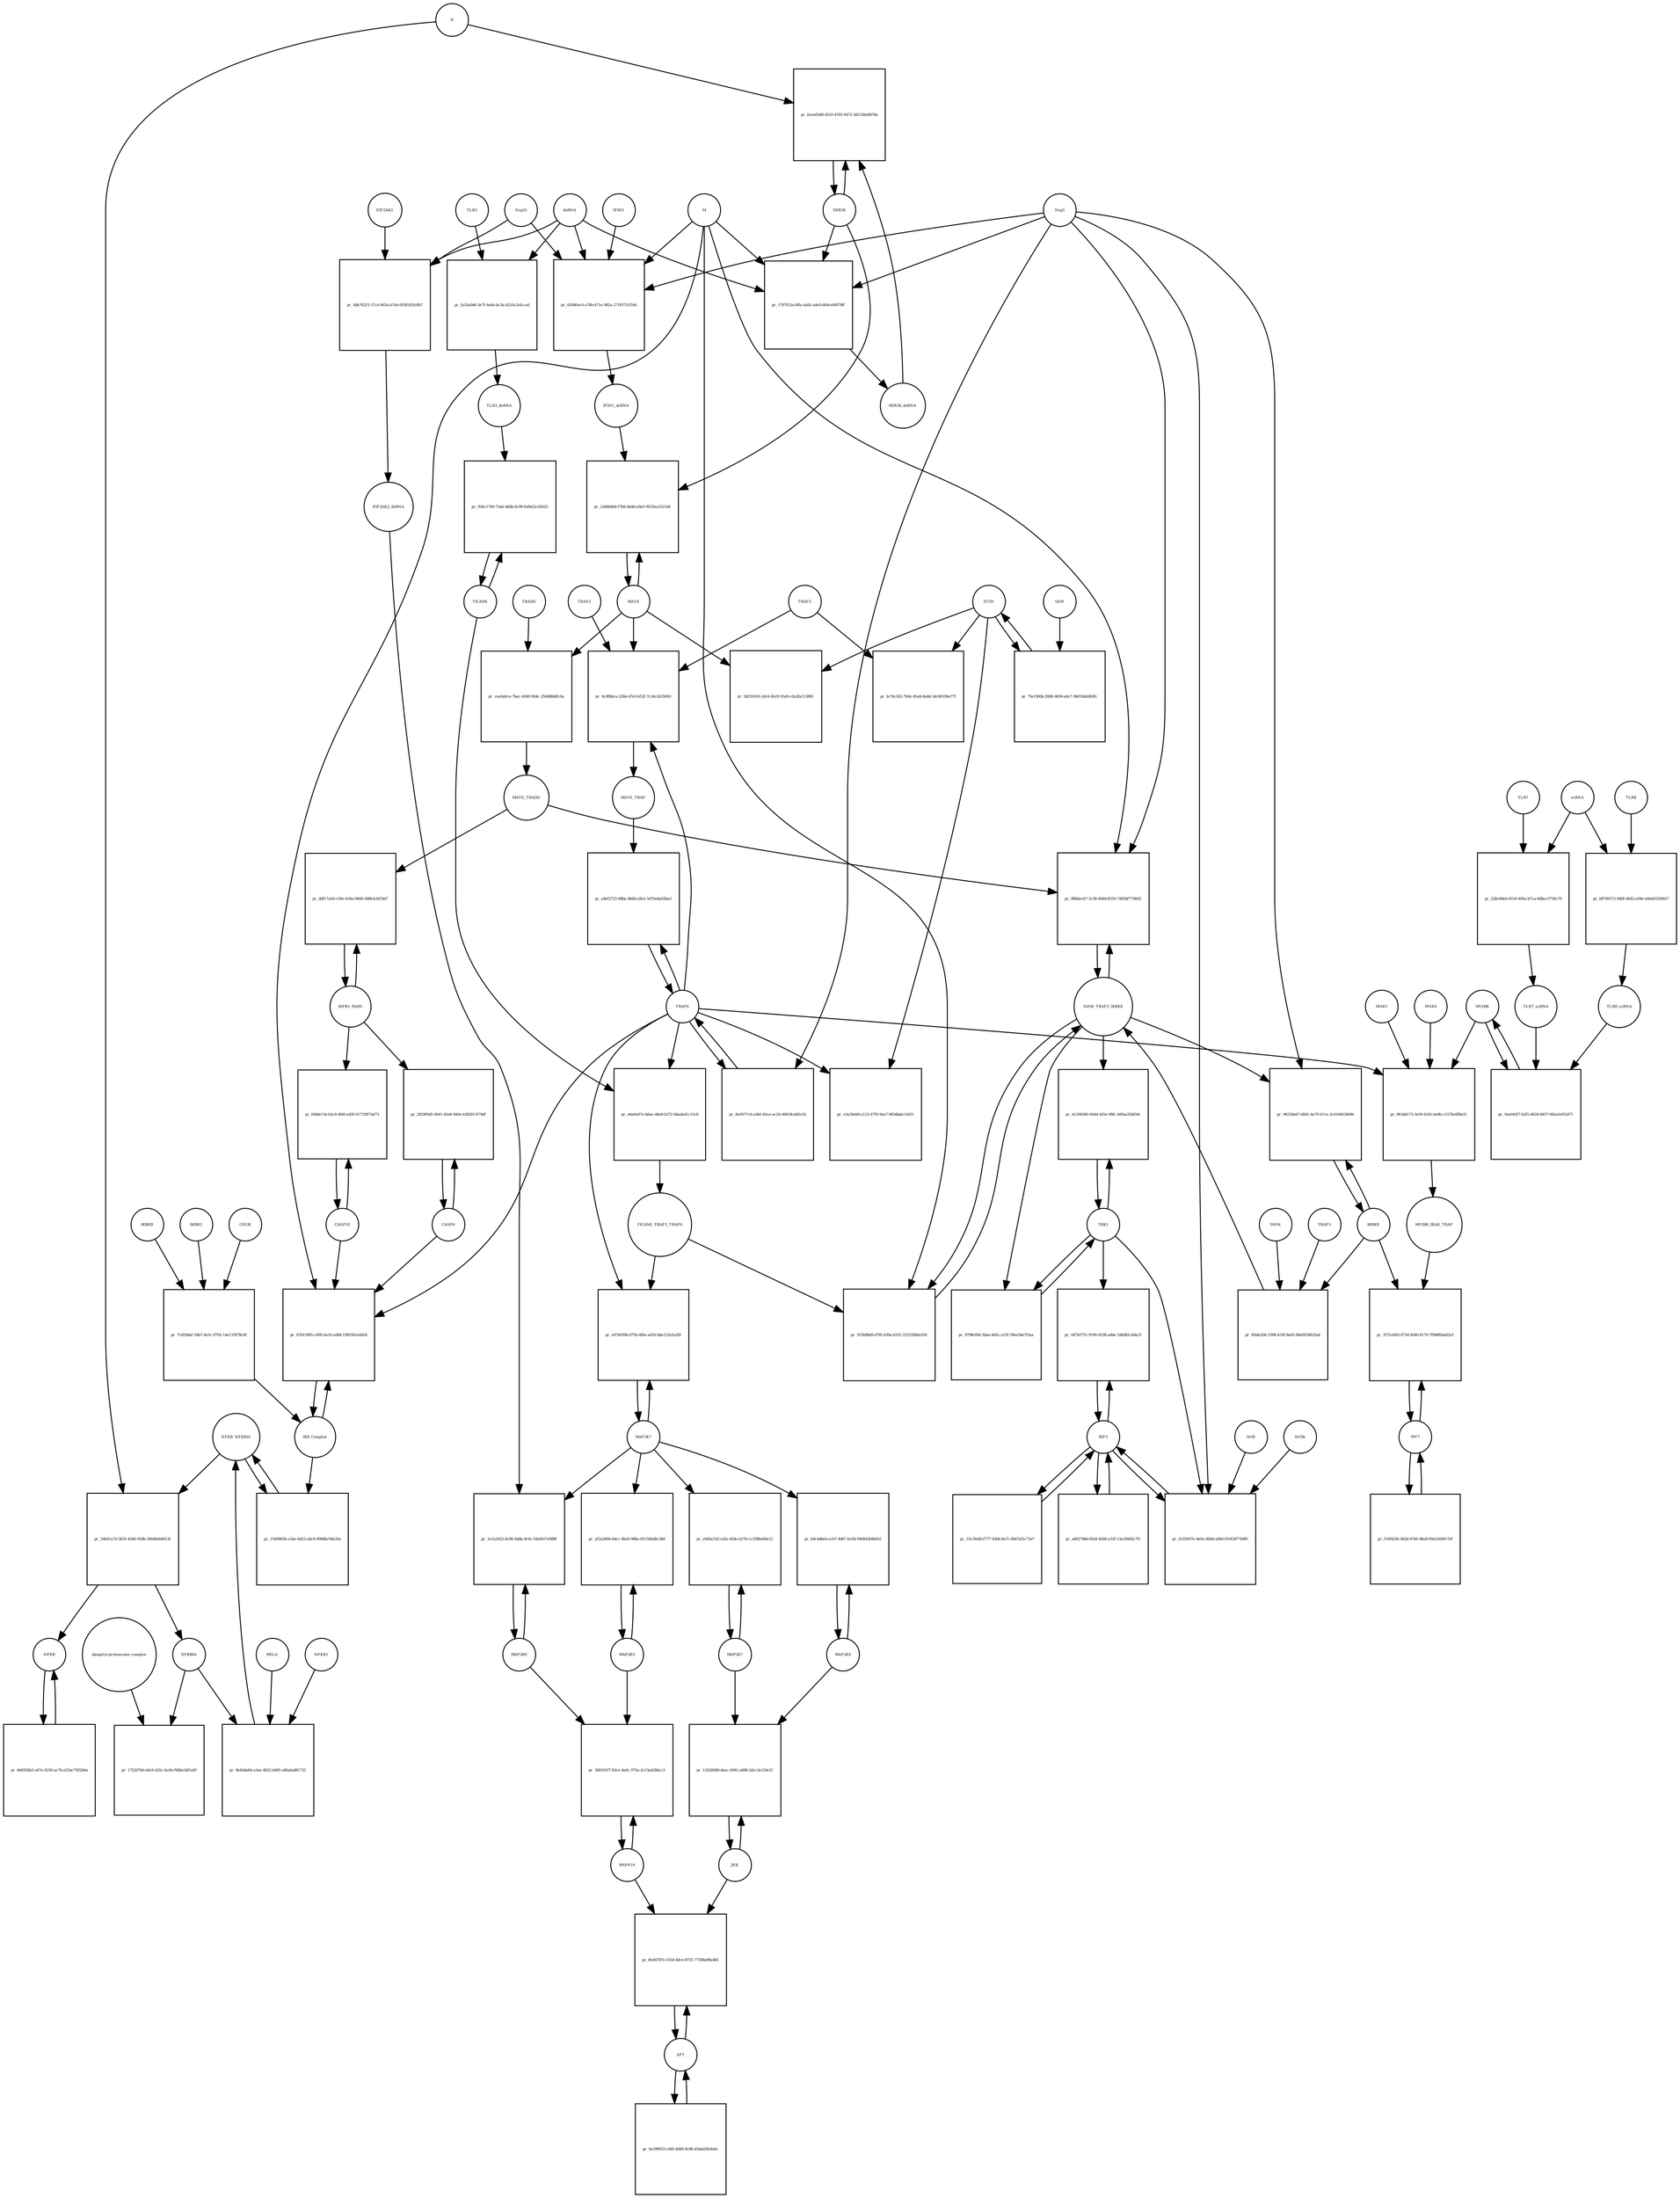 strict digraph  {
NFKB_NFKBIA [annotation="", bipartite=0, cls=complex, fontsize=4, label=NFKB_NFKBIA, shape=circle];
"pr_24b41a7d-3835-4246-958b-39048eb8613f" [annotation="", bipartite=1, cls=process, fontsize=4, label="pr_24b41a7d-3835-4246-958b-39048eb8613f", shape=square];
NFKB [annotation="", bipartite=0, cls=complex, fontsize=4, label=NFKB, shape=circle];
NFKBIA [annotation=urn_miriam_hgnc_7797, bipartite=0, cls=macromolecule, fontsize=4, label=NFKBIA, shape=circle];
N [annotation=urn_miriam_ncbiprotein_1798174255, bipartite=0, cls=macromolecule, fontsize=4, label=N, shape=circle];
TLR3 [annotation=urn_miriam_hgnc_11849, bipartite=0, cls="macromolecule multimer", fontsize=4, label=TLR3, shape=circle];
"pr_fa53a0d6-5e7f-4e8a-bc3a-b210c2efccad" [annotation="", bipartite=1, cls=process, fontsize=4, label="pr_fa53a0d6-5e7f-4e8a-bc3a-b210c2efccad", shape=square];
dsRNA [annotation="", bipartite=0, cls="nucleic acid feature", fontsize=4, label=dsRNA, shape=circle];
TLR3_dsRNA [annotation="", bipartite=0, cls=complex, fontsize=4, label=TLR3_dsRNA, shape=circle];
"pr_1707f53a-f6fa-4a81-ade0-669ce6f678ff" [annotation="", bipartite=1, cls=process, fontsize=4, label="pr_1707f53a-f6fa-4a81-ade0-669ce6f678ff", shape=square];
DDX58_dsRNA [annotation="", bipartite=0, cls=complex, fontsize=4, label=DDX58_dsRNA, shape=circle];
M [annotation=urn_miriam_ncbiprotein_1796318601, bipartite=0, cls=macromolecule, fontsize=4, label=M, shape=circle];
Nsp3 [annotation=urn_miriam_ncbiprotein_1802476807, bipartite=0, cls=macromolecule, fontsize=4, label=Nsp3, shape=circle];
DDX58 [annotation=urn_miriam_hgnc_19102, bipartite=0, cls=macromolecule, fontsize=4, label=DDX58, shape=circle];
"pr_830d0ec0-a76b-471e-982a-271f0751f166" [annotation="", bipartite=1, cls=process, fontsize=4, label="pr_830d0ec0-a76b-471e-982a-271f0751f166", shape=square];
IFIH1_dsRNA [annotation="", bipartite=0, cls=complex, fontsize=4, label=IFIH1_dsRNA, shape=circle];
Nsp15 [annotation=urn_miriam_ncbiprotein_1802476818, bipartite=0, cls=macromolecule, fontsize=4, label=Nsp15, shape=circle];
IFIH1 [annotation=urn_miriam_hgnc_18873, bipartite=0, cls=macromolecule, fontsize=4, label=IFIH1, shape=circle];
"pr_b1ee63d8-d510-4705-9472-5d1536e8078a" [annotation="", bipartite=1, cls=process, fontsize=4, label="pr_b1ee63d8-d510-4705-9472-5d1536e8078a", shape=square];
MAVS [annotation=urn_miriam_hgnc_29233, bipartite=0, cls="macromolecule multimer", fontsize=4, label=MAVS, shape=circle];
"pr_23d66d04-f78d-4bdd-a9a5-9033ea3121d4" [annotation="", bipartite=1, cls=process, fontsize=4, label="pr_23d66d04-f78d-4bdd-a9a5-9033ea3121d4", shape=square];
"pr_172207b6-e8c0-425c-bc6b-f9dbe3df1ef0" [annotation="", bipartite=1, cls=process, fontsize=4, label="pr_172207b6-e8c0-425c-bc6b-f9dbe3df1ef0", shape=square];
"ubiquitin-proteasome complex" [annotation="", bipartite=0, cls=complex, fontsize=4, label="ubiquitin-proteasome complex", shape=circle];
IRF3 [annotation=urn_miriam_hgnc_6118, bipartite=0, cls="macromolecule multimer", fontsize=4, label=IRF3, shape=circle];
"pr_047b5751-9190-4538-adbe-1d6d81c64a31" [annotation="", bipartite=1, cls=process, fontsize=4, label="pr_047b5751-9190-4538-adbe-1d6d81c64a31", shape=square];
TBK1 [annotation="", bipartite=0, cls=macromolecule, fontsize=4, label=TBK1, shape=circle];
"pr_4193097e-de0a-4b9d-a9b0-81f42877b9f0" [annotation="", bipartite=1, cls=process, fontsize=4, label="pr_4193097e-de0a-4b9d-a9b0-81f42877b9f0", shape=square];
Orf3b [annotation=urn_miriam_uniprot_P59633, bipartite=0, cls=macromolecule, fontsize=4, label=Orf3b, shape=circle];
Orf8 [annotation=urn_miriam_ncbiprotein_1796318604, bipartite=0, cls=macromolecule, fontsize=4, label=Orf8, shape=circle];
IRF7 [annotation=urn_miriam_hgnc_6122, bipartite=0, cls="macromolecule multimer", fontsize=4, label=IRF7, shape=circle];
"pr_357e2d93-673d-4040-8170-709d89a6d3a5" [annotation="", bipartite=1, cls=process, fontsize=4, label="pr_357e2d93-673d-4040-8170-709d89a6d3a5", shape=square];
IKBKE [annotation=urn_miriam_hgnc_14552, bipartite=0, cls=macromolecule, fontsize=4, label=IKBKE, shape=circle];
MYD88_IRAK_TRAF [annotation="", bipartite=0, cls=complex, fontsize=4, label=MYD88_IRAK_TRAF, shape=circle];
TRAF6 [annotation=urn_miriam_hgnc_12036, bipartite=0, cls=macromolecule, fontsize=4, label=TRAF6, shape=circle];
"pr_a4ef2725-98ba-4b6d-a9e2-5d76eda02ba3" [annotation="", bipartite=1, cls=process, fontsize=4, label="pr_a4ef2725-98ba-4b6d-a9e2-5d76eda02ba3", shape=square];
MAVS_TRAF [annotation="", bipartite=0, cls=complex, fontsize=4, label=MAVS_TRAF, shape=circle];
"pr_5d259103-24c6-4b29-95a9-c0a2fa113881" [annotation="", bipartite=1, cls=process, fontsize=4, label="pr_5d259103-24c6-4b29-95a9-c0a2fa113881", shape=square];
ITCH [annotation="", bipartite=0, cls=macromolecule, fontsize=4, label=ITCH, shape=circle];
TRAF5 [annotation=urn_miriam_hgnc_12035, bipartite=0, cls=macromolecule, fontsize=4, label=TRAF5, shape=circle];
"pr_fe7bc302-7b0e-45a8-8a4d-3dc86196e77f" [annotation="", bipartite=1, cls=process, fontsize=4, label="pr_fe7bc302-7b0e-45a8-8a4d-3dc86196e77f", shape=square];
"pr_e3a30eb9-a112-475f-9ae7-963dbda11b55" [annotation="", bipartite=1, cls=process, fontsize=4, label="pr_e3a30eb9-a112-475f-9ae7-963dbda11b55", shape=square];
TICAM1 [annotation=urn_miriam_hgnc_18348, bipartite=0, cls=macromolecule, fontsize=4, label=TICAM1, shape=circle];
"pr_926c1700-73ab-4ddb-8c99-fa0b22c02023" [annotation="", bipartite=1, cls=process, fontsize=4, label="pr_926c1700-73ab-4ddb-8c99-fa0b22c02023", shape=square];
"pr_e6a0a97e-b8ae-46e8-b372-b6aded1c13c8" [annotation="", bipartite=1, cls=process, fontsize=4, label="pr_e6a0a97e-b8ae-46e8-b372-b6aded1c13c8", shape=square];
TICAM1_TRAF3_TRAF6 [annotation="", bipartite=0, cls=complex, fontsize=4, label=TICAM1_TRAF3_TRAF6, shape=circle];
TANK_TRAF3_IKBKE [annotation="", bipartite=0, cls=complex, fontsize=4, label=TANK_TRAF3_IKBKE, shape=circle];
"pr_915b8b09-d7f6-439a-b331-215220b0a556" [annotation="", bipartite=1, cls=process, fontsize=4, label="pr_915b8b09-d7f6-439a-b331-215220b0a556", shape=square];
"pr_6c294580-494d-425e-98fc-b9faa35bf59c" [annotation="", bipartite=1, cls=process, fontsize=4, label="pr_6c294580-494d-425e-98fc-b9faa35bf59c", shape=square];
"pr_96258a67-6841-4a79-b7ca-3c4164634096" [annotation="", bipartite=1, cls=process, fontsize=4, label="pr_96258a67-6841-4a79-b7ca-3c4164634096", shape=square];
MYD88 [annotation="", bipartite=0, cls=macromolecule, fontsize=4, label=MYD88, shape=circle];
"pr_963dd173-3e59-4181-be9b-c157bc6fbb31" [annotation="", bipartite=1, cls=process, fontsize=4, label="pr_963dd173-3e59-4181-be9b-c157bc6fbb31", shape=square];
IRAK1 [annotation=urn_miriam_hgnc_6112, bipartite=0, cls=macromolecule, fontsize=4, label=IRAK1, shape=circle];
IRAK4 [annotation=urn_miriam_hgnc_17967, bipartite=0, cls=macromolecule, fontsize=4, label=IRAK4, shape=circle];
TLR7 [annotation=urn_miriam_hgnc_15631, bipartite=0, cls=macromolecule, fontsize=4, label=TLR7, shape=circle];
"pr_22bc66eb-4516-495a-b7ca-b0bec5758c70" [annotation="", bipartite=1, cls=process, fontsize=4, label="pr_22bc66eb-4516-495a-b7ca-b0bec5758c70", shape=square];
TLR7_ssRNA [annotation="", bipartite=0, cls=complex, fontsize=4, label=TLR7_ssRNA, shape=circle];
ssRNA [annotation="", bipartite=0, cls="nucleic acid feature", fontsize=4, label=ssRNA, shape=circle];
TLR8 [annotation=urn_miriam_hgnc_15632, bipartite=0, cls=macromolecule, fontsize=4, label=TLR8, shape=circle];
"pr_b8740172-9d0f-4642-a59e-ebfa63250b57" [annotation="", bipartite=1, cls=process, fontsize=4, label="pr_b8740172-9d0f-4642-a59e-ebfa63250b57", shape=square];
TLR8_ssRNA [annotation="", bipartite=0, cls=complex, fontsize=4, label=TLR8_ssRNA, shape=circle];
"pr_9ea945f7-b2f5-4624-b837-082a3ef52d71" [annotation="", bipartite=1, cls=process, fontsize=4, label="pr_9ea945f7-b2f5-4624-b837-082a3ef52d71", shape=square];
MAP3K7 [annotation="", bipartite=0, cls=macromolecule, fontsize=4, label=MAP3K7, shape=circle];
"pr_e074059b-475b-4f6e-ad16-bbe123a5cd3f" [annotation="", bipartite=1, cls=process, fontsize=4, label="pr_e074059b-475b-4f6e-ad16-bbe123a5cd3f", shape=square];
TRAF2 [annotation=urn_miriam_hgnc_12032, bipartite=0, cls=macromolecule, fontsize=4, label=TRAF2, shape=circle];
"pr_9c9fbbca-23bb-47e5-b52f-7c24c2635043" [annotation="", bipartite=1, cls=process, fontsize=4, label="pr_9c9fbbca-23bb-47e5-b52f-7c24c2635043", shape=square];
"pr_7bcf300b-2880-4694-a8c7-9b918ab9b3fc" [annotation="", bipartite=1, cls=process, fontsize=4, label="pr_7bcf300b-2880-4694-a8c7-9b918ab9b3fc", shape=square];
Orf9 [annotation=urn_miriam_uniprot_P59636, bipartite=0, cls=macromolecule, fontsize=4, label=Orf9, shape=circle];
"pr_cea0a0ce-7bac-4560-904c-254d6bbffc0a" [annotation="", bipartite=1, cls=process, fontsize=4, label="pr_cea0a0ce-7bac-4560-904c-254d6bbffc0a", shape=square];
MAVS_TRADD [annotation="", bipartite=0, cls=complex, fontsize=4, label=MAVS_TRADD, shape=circle];
TRADD [annotation=urn_miriam_hgnc_12030, bipartite=0, cls=macromolecule, fontsize=4, label=TRADD, shape=circle];
"pr_8a9577c6-a3b0-45ce-ac24-d9618cdd5c02" [annotation="", bipartite=1, cls=process, fontsize=4, label="pr_8a9577c6-a3b0-45ce-ac24-d9618cdd5c02", shape=square];
AP1 [annotation="", bipartite=0, cls=complex, fontsize=4, label=AP1, shape=circle];
"pr_8ed4787e-553d-4dce-8731-773f8a98a482" [annotation="", bipartite=1, cls=process, fontsize=4, label="pr_8ed4787e-553d-4dce-8731-773f8a98a482", shape=square];
MAPK14 [annotation="", bipartite=0, cls=macromolecule, fontsize=4, label=MAPK14, shape=circle];
JNK [annotation="", bipartite=0, cls=complex, fontsize=4, label=JNK, shape=circle];
"pr_12620088-deac-4981-a688-5dcc3e154cf2" [annotation="", bipartite=1, cls=process, fontsize=4, label="pr_12620088-deac-4981-a688-5dcc3e154cf2", shape=square];
MAP2K7 [annotation="", bipartite=0, cls=macromolecule, fontsize=4, label=MAP2K7, shape=circle];
MAP2K4 [annotation="", bipartite=0, cls=macromolecule, fontsize=4, label=MAP2K4, shape=circle];
"pr_b9c4dbeb-ecb7-4d67-bc0d-940843b9b052" [annotation="", bipartite=1, cls=process, fontsize=4, label="pr_b9c4dbeb-ecb7-4d67-bc0d-940843b9b052", shape=square];
"pr_e9d5a7d2-e2fa-45da-b27b-cc338be68e12" [annotation="", bipartite=1, cls=process, fontsize=4, label="pr_e9d5a7d2-e2fa-45da-b27b-cc338be68e12", shape=square];
MAP2K3 [annotation="", bipartite=0, cls=macromolecule, fontsize=4, label=MAP2K3, shape=circle];
"pr_af2a280b-6dcc-4ba0-98be-65150bdbc38d" [annotation="", bipartite=1, cls=process, fontsize=4, label="pr_af2a280b-6dcc-4ba0-98be-65150bdbc38d", shape=square];
MAP2K6 [annotation="", bipartite=0, cls=macromolecule, fontsize=4, label=MAP2K6, shape=circle];
"pr_1e1a2422-bc96-4dda-9c6c-fda0b17e888f" [annotation="", bipartite=1, cls=process, fontsize=4, label="pr_1e1a2422-bc96-4dda-9c6c-fda0b17e888f", shape=square];
EIF2AK2_dsRNA [annotation="", bipartite=0, cls=complex, fontsize=4, label=EIF2AK2_dsRNA, shape=circle];
"pr_4bb76215-37cd-463a-b7eb-0f581fd3c8b7" [annotation="", bipartite=1, cls=process, fontsize=4, label="pr_4bb76215-37cd-463a-b7eb-0f581fd3c8b7", shape=square];
EIF2AK2 [annotation=urn_miriam_hgnc_9437, bipartite=0, cls=macromolecule, fontsize=4, label=EIF2AK2, shape=circle];
RIPK1_FADD [annotation="", bipartite=0, cls=complex, fontsize=4, label=RIPK1_FADD, shape=circle];
"pr_ddf17a5d-c59e-418a-94d4-3d6b3cbf1bd7" [annotation="", bipartite=1, cls=process, fontsize=4, label="pr_ddf17a5d-c59e-418a-94d4-3d6b3cbf1bd7", shape=square];
CASP8 [annotation="", bipartite=0, cls=macromolecule, fontsize=4, label=CASP8, shape=circle];
"pr_2829f9d5-0041-45e8-949e-b382811f79df" [annotation="", bipartite=1, cls=process, fontsize=4, label="pr_2829f9d5-0041-45e8-949e-b382811f79df", shape=square];
CASP10 [annotation="", bipartite=0, cls=macromolecule, fontsize=4, label=CASP10, shape=circle];
"pr_fd4de13a-b2c6-4f40-a45f-01733873af71" [annotation="", bipartite=1, cls=process, fontsize=4, label="pr_fd4de13a-b2c6-4f40-a45f-01733873af71", shape=square];
"pr_1540885b-a1be-4d22-a8c8-9908bc04e20e" [annotation="", bipartite=1, cls=process, fontsize=4, label="pr_1540885b-a1be-4d22-a8c8-9908bc04e20e", shape=square];
"IKK Complex" [annotation="", bipartite=0, cls=complex, fontsize=4, label="IKK Complex", shape=circle];
"pr_87d15905-c699-4a16-ad84-1992561e4d24" [annotation="", bipartite=1, cls=process, fontsize=4, label="pr_87d15905-c699-4a16-ad84-1992561e4d24", shape=square];
"pr_8e40da84-e3ee-4922-b085-e86afad81733" [annotation="", bipartite=1, cls=process, fontsize=4, label="pr_8e40da84-e3ee-4922-b085-e86afad81733", shape=square];
RELA [annotation="", bipartite=0, cls=macromolecule, fontsize=4, label=RELA, shape=circle];
NFKB1 [annotation="", bipartite=0, cls=macromolecule, fontsize=4, label=NFKB1, shape=circle];
IKBKG [annotation="", bipartite=0, cls=macromolecule, fontsize=4, label=IKBKG, shape=circle];
"pr_7c659daf-34b7-4e5c-9702-14e133978c4f" [annotation="", bipartite=1, cls=process, fontsize=4, label="pr_7c659daf-34b7-4e5c-9702-14e133978c4f", shape=square];
CHUK [annotation="", bipartite=0, cls=macromolecule, fontsize=4, label=CHUK, shape=circle];
IKBKB [annotation="", bipartite=0, cls=macromolecule, fontsize=4, label=IKBKB, shape=circle];
"pr_98bbecb7-3c36-444d-8310-7d83bf774b92" [annotation="", bipartite=1, cls=process, fontsize=4, label="pr_98bbecb7-3c36-444d-8310-7d83bf774b92", shape=square];
"pr_8798cf84-5daa-4d5c-a15f-39ee5de7f3aa" [annotation="", bipartite=1, cls=process, fontsize=4, label="pr_8798cf84-5daa-4d5c-a15f-39ee5de7f3aa", shape=square];
"pr_368291f7-83ce-4a9c-975a-2c13ad284cc3" [annotation="", bipartite=1, cls=process, fontsize=4, label="pr_368291f7-83ce-4a9c-975a-2c13ad284cc3", shape=square];
TRAF3 [annotation="", bipartite=0, cls=macromolecule, fontsize=4, label=TRAF3, shape=circle];
"pr_ffdda306-3398-419f-8eb5-9de0934835a4" [annotation="", bipartite=1, cls=process, fontsize=4, label="pr_ffdda306-3398-419f-8eb5-9de0934835a4", shape=square];
TANK [annotation="", bipartite=0, cls=macromolecule, fontsize=4, label=TANK, shape=circle];
"pr_bb9356b2-a47e-4259-ac76-a53ac7952b6a" [annotation="", bipartite=1, cls=process, fontsize=4, label="pr_bb9356b2-a47e-4259-ac76-a53ac7952b6a", shape=square];
"pr_a80278b0-f82d-4268-a32f-13a338d5c7f1" [annotation="", bipartite=1, cls=process, fontsize=4, label="pr_a80278b0-f82d-4268-a32f-13a338d5c7f1", shape=square];
"pr_53c3fe66-f777-43b6-8a7c-fb87af2c73e7" [annotation="", bipartite=1, cls=process, fontsize=4, label="pr_53c3fe66-f777-43b6-8a7c-fb87af2c73e7", shape=square];
"pr_f16f4256-9d3d-47b0-9be8-09a5260017ef" [annotation="", bipartite=1, cls=process, fontsize=4, label="pr_f16f4256-9d3d-47b0-9be8-09a5260017ef", shape=square];
"pr_6e399033-cbf6-4084-8c8b-d3dad3fa4e6c" [annotation="", bipartite=1, cls=process, fontsize=4, label="pr_6e399033-cbf6-4084-8c8b-d3dad3fa4e6c", shape=square];
NFKB_NFKBIA -> "pr_24b41a7d-3835-4246-958b-39048eb8613f"  [annotation="", interaction_type=consumption];
NFKB_NFKBIA -> "pr_1540885b-a1be-4d22-a8c8-9908bc04e20e"  [annotation="", interaction_type=consumption];
"pr_24b41a7d-3835-4246-958b-39048eb8613f" -> NFKB  [annotation="", interaction_type=production];
"pr_24b41a7d-3835-4246-958b-39048eb8613f" -> NFKBIA  [annotation="", interaction_type=production];
NFKB -> "pr_bb9356b2-a47e-4259-ac76-a53ac7952b6a"  [annotation="", interaction_type=consumption];
NFKBIA -> "pr_172207b6-e8c0-425c-bc6b-f9dbe3df1ef0"  [annotation="", interaction_type=consumption];
NFKBIA -> "pr_8e40da84-e3ee-4922-b085-e86afad81733"  [annotation="", interaction_type=consumption];
N -> "pr_24b41a7d-3835-4246-958b-39048eb8613f"  [annotation="urn_miriam_pubmed_16143815|urn_miriam_taxonomy_694009", interaction_type=stimulation];
N -> "pr_b1ee63d8-d510-4705-9472-5d1536e8078a"  [annotation="urn_miriam_pubmed_25581309|urn_miriam_pubmed_28148787|urn_miriam_taxonomy_694009", interaction_type=inhibition];
TLR3 -> "pr_fa53a0d6-5e7f-4e8a-bc3a-b210c2efccad"  [annotation="", interaction_type=consumption];
"pr_fa53a0d6-5e7f-4e8a-bc3a-b210c2efccad" -> TLR3_dsRNA  [annotation="", interaction_type=production];
dsRNA -> "pr_fa53a0d6-5e7f-4e8a-bc3a-b210c2efccad"  [annotation="", interaction_type=consumption];
dsRNA -> "pr_1707f53a-f6fa-4a81-ade0-669ce6f678ff"  [annotation="", interaction_type=consumption];
dsRNA -> "pr_830d0ec0-a76b-471e-982a-271f0751f166"  [annotation="", interaction_type=consumption];
dsRNA -> "pr_4bb76215-37cd-463a-b7eb-0f581fd3c8b7"  [annotation="", interaction_type=consumption];
TLR3_dsRNA -> "pr_926c1700-73ab-4ddb-8c99-fa0b22c02023"  [annotation=urn_miriam_pubmed_20303872, interaction_type=stimulation];
"pr_1707f53a-f6fa-4a81-ade0-669ce6f678ff" -> DDX58_dsRNA  [annotation="", interaction_type=production];
DDX58_dsRNA -> "pr_b1ee63d8-d510-4705-9472-5d1536e8078a"  [annotation="urn_miriam_pubmed_25581309|urn_miriam_pubmed_28148787|urn_miriam_taxonomy_694009", interaction_type=catalysis];
M -> "pr_1707f53a-f6fa-4a81-ade0-669ce6f678ff"  [annotation="urn_miriam_pubmed_20303872|urn_miriam_pubmed_19380580|urn_miriam_pubmed_31226023|urn_miriam_taxonomy_694009", interaction_type=inhibition];
M -> "pr_830d0ec0-a76b-471e-982a-271f0751f166"  [annotation="urn_miriam_pubmed_28484023|urn_miriam_pubmed_19380580|urn_miriam_pubmed_31226023|urn_miriam_taxonomy_694009", interaction_type=inhibition];
M -> "pr_915b8b09-d7f6-439a-b331-215220b0a556"  [annotation="urn_miriam_pubmed_19380580|urn_miriam_pubmed_19366914|urn_miriam_taxonomy_694009", interaction_type=inhibition];
M -> "pr_87d15905-c699-4a16-ad84-1992561e4d24"  [annotation="urn_miriam_pubmed_19366914|urn_miriam_pubmed_20303872|urn_miriam_pubmed_17705188|urn_miriam_pubmed_694009", interaction_type=inhibition];
M -> "pr_98bbecb7-3c36-444d-8310-7d83bf774b92"  [annotation="urn_miriam_pubmed_19366914|urn_miriam_pubmed_27164085|urn_miriam_pubmed_19380580|urn_miriam_taxonomy_694009", interaction_type=inhibition];
Nsp3 -> "pr_1707f53a-f6fa-4a81-ade0-669ce6f678ff"  [annotation="urn_miriam_pubmed_20303872|urn_miriam_pubmed_19380580|urn_miriam_pubmed_31226023|urn_miriam_taxonomy_694009", interaction_type=inhibition];
Nsp3 -> "pr_830d0ec0-a76b-471e-982a-271f0751f166"  [annotation="urn_miriam_pubmed_28484023|urn_miriam_pubmed_19380580|urn_miriam_pubmed_31226023|urn_miriam_taxonomy_694009", interaction_type=inhibition];
Nsp3 -> "pr_4193097e-de0a-4b9d-a9b0-81f42877b9f0"  [annotation="urn_miriam_pubmed_17761676|urn_miriam_pubmed_31226023|urn_miriam_taxonomy_694009", interaction_type=inhibition];
Nsp3 -> "pr_96258a67-6841-4a79-b7ca-3c4164634096"  [annotation="urn_miriam_pubmed_20303872|urn_miriam_pubmed_31226023|urn_miriam_taxonomy_694009", interaction_type=inhibition];
Nsp3 -> "pr_8a9577c6-a3b0-45ce-ac24-d9618cdd5c02"  [annotation="urn_miriam_pubmed_27164085|urn_miriam_taxonomy_694009", interaction_type=catalysis];
Nsp3 -> "pr_98bbecb7-3c36-444d-8310-7d83bf774b92"  [annotation="urn_miriam_pubmed_19366914|urn_miriam_pubmed_27164085|urn_miriam_pubmed_19380580|urn_miriam_taxonomy_694009", interaction_type=inhibition];
DDX58 -> "pr_1707f53a-f6fa-4a81-ade0-669ce6f678ff"  [annotation="", interaction_type=consumption];
DDX58 -> "pr_b1ee63d8-d510-4705-9472-5d1536e8078a"  [annotation="", interaction_type=consumption];
DDX58 -> "pr_23d66d04-f78d-4bdd-a9a5-9033ea3121d4"  [annotation=urn_miriam_pubmed_25581309, interaction_type=catalysis];
"pr_830d0ec0-a76b-471e-982a-271f0751f166" -> IFIH1_dsRNA  [annotation="", interaction_type=production];
IFIH1_dsRNA -> "pr_23d66d04-f78d-4bdd-a9a5-9033ea3121d4"  [annotation=urn_miriam_pubmed_25581309, interaction_type=catalysis];
Nsp15 -> "pr_830d0ec0-a76b-471e-982a-271f0751f166"  [annotation="urn_miriam_pubmed_28484023|urn_miriam_pubmed_19380580|urn_miriam_pubmed_31226023|urn_miriam_taxonomy_694009", interaction_type=inhibition];
Nsp15 -> "pr_4bb76215-37cd-463a-b7eb-0f581fd3c8b7"  [annotation="urn_miriam_pubmed_28484023|urn_miriam_pubmed_19366914|urn_miriam_taxonomy_694009", interaction_type=inhibition];
IFIH1 -> "pr_830d0ec0-a76b-471e-982a-271f0751f166"  [annotation="", interaction_type=consumption];
"pr_b1ee63d8-d510-4705-9472-5d1536e8078a" -> DDX58  [annotation="", interaction_type=production];
MAVS -> "pr_23d66d04-f78d-4bdd-a9a5-9033ea3121d4"  [annotation="", interaction_type=consumption];
MAVS -> "pr_5d259103-24c6-4b29-95a9-c0a2fa113881"  [annotation="", interaction_type=consumption];
MAVS -> "pr_9c9fbbca-23bb-47e5-b52f-7c24c2635043"  [annotation="", interaction_type=consumption];
MAVS -> "pr_cea0a0ce-7bac-4560-904c-254d6bbffc0a"  [annotation="", interaction_type=consumption];
"pr_23d66d04-f78d-4bdd-a9a5-9033ea3121d4" -> MAVS  [annotation="", interaction_type=production];
"ubiquitin-proteasome complex" -> "pr_172207b6-e8c0-425c-bc6b-f9dbe3df1ef0"  [annotation=urn_miriam_pubmed_20303872, interaction_type=catalysis];
IRF3 -> "pr_047b5751-9190-4538-adbe-1d6d81c64a31"  [annotation="", interaction_type=consumption];
IRF3 -> "pr_4193097e-de0a-4b9d-a9b0-81f42877b9f0"  [annotation="", interaction_type=consumption];
IRF3 -> "pr_a80278b0-f82d-4268-a32f-13a338d5c7f1"  [annotation="", interaction_type=consumption];
IRF3 -> "pr_53c3fe66-f777-43b6-8a7c-fb87af2c73e7"  [annotation="", interaction_type=consumption];
"pr_047b5751-9190-4538-adbe-1d6d81c64a31" -> IRF3  [annotation="", interaction_type=production];
TBK1 -> "pr_047b5751-9190-4538-adbe-1d6d81c64a31"  [annotation=urn_miriam_pubmed_25581309, interaction_type=catalysis];
TBK1 -> "pr_4193097e-de0a-4b9d-a9b0-81f42877b9f0"  [annotation="urn_miriam_pubmed_17761676|urn_miriam_pubmed_31226023|urn_miriam_taxonomy_694009", interaction_type=catalysis];
TBK1 -> "pr_6c294580-494d-425e-98fc-b9faa35bf59c"  [annotation="", interaction_type=consumption];
TBK1 -> "pr_8798cf84-5daa-4d5c-a15f-39ee5de7f3aa"  [annotation="", interaction_type=consumption];
"pr_4193097e-de0a-4b9d-a9b0-81f42877b9f0" -> IRF3  [annotation="", interaction_type=production];
Orf3b -> "pr_4193097e-de0a-4b9d-a9b0-81f42877b9f0"  [annotation="urn_miriam_pubmed_17761676|urn_miriam_pubmed_31226023|urn_miriam_taxonomy_694009", interaction_type=inhibition];
Orf8 -> "pr_4193097e-de0a-4b9d-a9b0-81f42877b9f0"  [annotation="urn_miriam_pubmed_17761676|urn_miriam_pubmed_31226023|urn_miriam_taxonomy_694009", interaction_type=inhibition];
IRF7 -> "pr_357e2d93-673d-4040-8170-709d89a6d3a5"  [annotation="", interaction_type=consumption];
IRF7 -> "pr_f16f4256-9d3d-47b0-9be8-09a5260017ef"  [annotation="", interaction_type=consumption];
"pr_357e2d93-673d-4040-8170-709d89a6d3a5" -> IRF7  [annotation="", interaction_type=production];
IKBKE -> "pr_357e2d93-673d-4040-8170-709d89a6d3a5"  [annotation=urn_miriam_pubmed_20303872, interaction_type=catalysis];
IKBKE -> "pr_96258a67-6841-4a79-b7ca-3c4164634096"  [annotation="", interaction_type=consumption];
IKBKE -> "pr_ffdda306-3398-419f-8eb5-9de0934835a4"  [annotation="", interaction_type=consumption];
MYD88_IRAK_TRAF -> "pr_357e2d93-673d-4040-8170-709d89a6d3a5"  [annotation=urn_miriam_pubmed_20303872, interaction_type=catalysis];
TRAF6 -> "pr_a4ef2725-98ba-4b6d-a9e2-5d76eda02ba3"  [annotation="", interaction_type=consumption];
TRAF6 -> "pr_e3a30eb9-a112-475f-9ae7-963dbda11b55"  [annotation="", interaction_type=consumption];
TRAF6 -> "pr_e6a0a97e-b8ae-46e8-b372-b6aded1c13c8"  [annotation="", interaction_type=consumption];
TRAF6 -> "pr_963dd173-3e59-4181-be9b-c157bc6fbb31"  [annotation="", interaction_type=consumption];
TRAF6 -> "pr_e074059b-475b-4f6e-ad16-bbe123a5cd3f"  [annotation=urn_miriam_pubmed_19366914, interaction_type=stimulation];
TRAF6 -> "pr_9c9fbbca-23bb-47e5-b52f-7c24c2635043"  [annotation="", interaction_type=consumption];
TRAF6 -> "pr_8a9577c6-a3b0-45ce-ac24-d9618cdd5c02"  [annotation="", interaction_type=consumption];
TRAF6 -> "pr_87d15905-c699-4a16-ad84-1992561e4d24"  [annotation="urn_miriam_pubmed_19366914|urn_miriam_pubmed_20303872|urn_miriam_pubmed_17705188|urn_miriam_pubmed_694009", interaction_type=stimulation];
"pr_a4ef2725-98ba-4b6d-a9e2-5d76eda02ba3" -> TRAF6  [annotation="", interaction_type=production];
MAVS_TRAF -> "pr_a4ef2725-98ba-4b6d-a9e2-5d76eda02ba3"  [annotation=urn_miriam_pubmed_19366914, interaction_type=catalysis];
ITCH -> "pr_5d259103-24c6-4b29-95a9-c0a2fa113881"  [annotation=urn_miriam_pubmed_25135833, interaction_type=catalysis];
ITCH -> "pr_fe7bc302-7b0e-45a8-8a4d-3dc86196e77f"  [annotation=urn_miriam_pubmed_25135833, interaction_type=catalysis];
ITCH -> "pr_e3a30eb9-a112-475f-9ae7-963dbda11b55"  [annotation=urn_miriam_pubmed_25135833, interaction_type=catalysis];
ITCH -> "pr_7bcf300b-2880-4694-a8c7-9b918ab9b3fc"  [annotation="", interaction_type=consumption];
TRAF5 -> "pr_fe7bc302-7b0e-45a8-8a4d-3dc86196e77f"  [annotation="", interaction_type=consumption];
TRAF5 -> "pr_9c9fbbca-23bb-47e5-b52f-7c24c2635043"  [annotation="", interaction_type=consumption];
TICAM1 -> "pr_926c1700-73ab-4ddb-8c99-fa0b22c02023"  [annotation="", interaction_type=consumption];
TICAM1 -> "pr_e6a0a97e-b8ae-46e8-b372-b6aded1c13c8"  [annotation="", interaction_type=consumption];
"pr_926c1700-73ab-4ddb-8c99-fa0b22c02023" -> TICAM1  [annotation="", interaction_type=production];
"pr_e6a0a97e-b8ae-46e8-b372-b6aded1c13c8" -> TICAM1_TRAF3_TRAF6  [annotation="", interaction_type=production];
TICAM1_TRAF3_TRAF6 -> "pr_915b8b09-d7f6-439a-b331-215220b0a556"  [annotation="urn_miriam_pubmed_19380580|urn_miriam_pubmed_19366914|urn_miriam_taxonomy_694009", interaction_type=stimulation];
TICAM1_TRAF3_TRAF6 -> "pr_e074059b-475b-4f6e-ad16-bbe123a5cd3f"  [annotation=urn_miriam_pubmed_19366914, interaction_type=stimulation];
TANK_TRAF3_IKBKE -> "pr_915b8b09-d7f6-439a-b331-215220b0a556"  [annotation="", interaction_type=consumption];
TANK_TRAF3_IKBKE -> "pr_6c294580-494d-425e-98fc-b9faa35bf59c"  [annotation=urn_miriam_pubmed_20303872, interaction_type=stimulation];
TANK_TRAF3_IKBKE -> "pr_96258a67-6841-4a79-b7ca-3c4164634096"  [annotation="urn_miriam_pubmed_20303872|urn_miriam_pubmed_31226023|urn_miriam_taxonomy_694009", interaction_type=stimulation];
TANK_TRAF3_IKBKE -> "pr_98bbecb7-3c36-444d-8310-7d83bf774b92"  [annotation="", interaction_type=consumption];
TANK_TRAF3_IKBKE -> "pr_8798cf84-5daa-4d5c-a15f-39ee5de7f3aa"  [annotation=urn_miriam_pubmed_19366914, interaction_type=stimulation];
"pr_915b8b09-d7f6-439a-b331-215220b0a556" -> TANK_TRAF3_IKBKE  [annotation="", interaction_type=production];
"pr_6c294580-494d-425e-98fc-b9faa35bf59c" -> TBK1  [annotation="", interaction_type=production];
"pr_96258a67-6841-4a79-b7ca-3c4164634096" -> IKBKE  [annotation="", interaction_type=production];
MYD88 -> "pr_963dd173-3e59-4181-be9b-c157bc6fbb31"  [annotation="", interaction_type=consumption];
MYD88 -> "pr_9ea945f7-b2f5-4624-b837-082a3ef52d71"  [annotation="", interaction_type=consumption];
"pr_963dd173-3e59-4181-be9b-c157bc6fbb31" -> MYD88_IRAK_TRAF  [annotation="", interaction_type=production];
IRAK1 -> "pr_963dd173-3e59-4181-be9b-c157bc6fbb31"  [annotation="", interaction_type=consumption];
IRAK4 -> "pr_963dd173-3e59-4181-be9b-c157bc6fbb31"  [annotation="", interaction_type=consumption];
TLR7 -> "pr_22bc66eb-4516-495a-b7ca-b0bec5758c70"  [annotation="", interaction_type=consumption];
"pr_22bc66eb-4516-495a-b7ca-b0bec5758c70" -> TLR7_ssRNA  [annotation="", interaction_type=production];
TLR7_ssRNA -> "pr_9ea945f7-b2f5-4624-b837-082a3ef52d71"  [annotation=urn_miriam_pubmed_19366914, interaction_type=stimulation];
ssRNA -> "pr_22bc66eb-4516-495a-b7ca-b0bec5758c70"  [annotation="", interaction_type=consumption];
ssRNA -> "pr_b8740172-9d0f-4642-a59e-ebfa63250b57"  [annotation="", interaction_type=consumption];
TLR8 -> "pr_b8740172-9d0f-4642-a59e-ebfa63250b57"  [annotation="", interaction_type=consumption];
"pr_b8740172-9d0f-4642-a59e-ebfa63250b57" -> TLR8_ssRNA  [annotation="", interaction_type=production];
TLR8_ssRNA -> "pr_9ea945f7-b2f5-4624-b837-082a3ef52d71"  [annotation=urn_miriam_pubmed_19366914, interaction_type=stimulation];
"pr_9ea945f7-b2f5-4624-b837-082a3ef52d71" -> MYD88  [annotation="", interaction_type=production];
MAP3K7 -> "pr_e074059b-475b-4f6e-ad16-bbe123a5cd3f"  [annotation="", interaction_type=consumption];
MAP3K7 -> "pr_b9c4dbeb-ecb7-4d67-bc0d-940843b9b052"  [annotation=urn_miriam_pubmed_19366914, interaction_type=catalysis];
MAP3K7 -> "pr_e9d5a7d2-e2fa-45da-b27b-cc338be68e12"  [annotation=urn_miriam_pubmed_19366914, interaction_type=catalysis];
MAP3K7 -> "pr_af2a280b-6dcc-4ba0-98be-65150bdbc38d"  [annotation=urn_miriam_pubmed_19366914, interaction_type=catalysis];
MAP3K7 -> "pr_1e1a2422-bc96-4dda-9c6c-fda0b17e888f"  [annotation=urn_miriam_pubmed_19366914, interaction_type=catalysis];
"pr_e074059b-475b-4f6e-ad16-bbe123a5cd3f" -> MAP3K7  [annotation="", interaction_type=production];
TRAF2 -> "pr_9c9fbbca-23bb-47e5-b52f-7c24c2635043"  [annotation="", interaction_type=consumption];
"pr_9c9fbbca-23bb-47e5-b52f-7c24c2635043" -> MAVS_TRAF  [annotation="", interaction_type=production];
"pr_7bcf300b-2880-4694-a8c7-9b918ab9b3fc" -> ITCH  [annotation="", interaction_type=production];
Orf9 -> "pr_7bcf300b-2880-4694-a8c7-9b918ab9b3fc"  [annotation="urn_miriam_pubmed_25135833|urn_miriam_taxonomy_694009", interaction_type=stimulation];
"pr_cea0a0ce-7bac-4560-904c-254d6bbffc0a" -> MAVS_TRADD  [annotation="", interaction_type=production];
MAVS_TRADD -> "pr_ddf17a5d-c59e-418a-94d4-3d6b3cbf1bd7"  [annotation=urn_miriam_pubmed_19366914, interaction_type=stimulation];
MAVS_TRADD -> "pr_98bbecb7-3c36-444d-8310-7d83bf774b92"  [annotation="urn_miriam_pubmed_19366914|urn_miriam_pubmed_27164085|urn_miriam_pubmed_19380580|urn_miriam_taxonomy_694009", interaction_type=stimulation];
TRADD -> "pr_cea0a0ce-7bac-4560-904c-254d6bbffc0a"  [annotation="", interaction_type=consumption];
"pr_8a9577c6-a3b0-45ce-ac24-d9618cdd5c02" -> TRAF6  [annotation="", interaction_type=production];
AP1 -> "pr_8ed4787e-553d-4dce-8731-773f8a98a482"  [annotation="", interaction_type=consumption];
AP1 -> "pr_6e399033-cbf6-4084-8c8b-d3dad3fa4e6c"  [annotation="", interaction_type=consumption];
"pr_8ed4787e-553d-4dce-8731-773f8a98a482" -> AP1  [annotation="", interaction_type=production];
MAPK14 -> "pr_8ed4787e-553d-4dce-8731-773f8a98a482"  [annotation=urn_miriam_pubmed_19366914, interaction_type=stimulation];
MAPK14 -> "pr_368291f7-83ce-4a9c-975a-2c13ad284cc3"  [annotation="", interaction_type=consumption];
JNK -> "pr_8ed4787e-553d-4dce-8731-773f8a98a482"  [annotation=urn_miriam_pubmed_19366914, interaction_type=stimulation];
JNK -> "pr_12620088-deac-4981-a688-5dcc3e154cf2"  [annotation="", interaction_type=consumption];
"pr_12620088-deac-4981-a688-5dcc3e154cf2" -> JNK  [annotation="", interaction_type=production];
MAP2K7 -> "pr_12620088-deac-4981-a688-5dcc3e154cf2"  [annotation=urn_miriam_pubmed_19366914, interaction_type=catalysis];
MAP2K7 -> "pr_e9d5a7d2-e2fa-45da-b27b-cc338be68e12"  [annotation="", interaction_type=consumption];
MAP2K4 -> "pr_12620088-deac-4981-a688-5dcc3e154cf2"  [annotation=urn_miriam_pubmed_19366914, interaction_type=catalysis];
MAP2K4 -> "pr_b9c4dbeb-ecb7-4d67-bc0d-940843b9b052"  [annotation="", interaction_type=consumption];
"pr_b9c4dbeb-ecb7-4d67-bc0d-940843b9b052" -> MAP2K4  [annotation="", interaction_type=production];
"pr_e9d5a7d2-e2fa-45da-b27b-cc338be68e12" -> MAP2K7  [annotation="", interaction_type=production];
MAP2K3 -> "pr_af2a280b-6dcc-4ba0-98be-65150bdbc38d"  [annotation="", interaction_type=consumption];
MAP2K3 -> "pr_368291f7-83ce-4a9c-975a-2c13ad284cc3"  [annotation=urn_miriam_pubmed_19366914, interaction_type=catalysis];
"pr_af2a280b-6dcc-4ba0-98be-65150bdbc38d" -> MAP2K3  [annotation="", interaction_type=production];
MAP2K6 -> "pr_1e1a2422-bc96-4dda-9c6c-fda0b17e888f"  [annotation="", interaction_type=consumption];
MAP2K6 -> "pr_368291f7-83ce-4a9c-975a-2c13ad284cc3"  [annotation=urn_miriam_pubmed_19366914, interaction_type=catalysis];
"pr_1e1a2422-bc96-4dda-9c6c-fda0b17e888f" -> MAP2K6  [annotation="", interaction_type=production];
EIF2AK2_dsRNA -> "pr_1e1a2422-bc96-4dda-9c6c-fda0b17e888f"  [annotation=urn_miriam_pubmed_19366914, interaction_type=stimulation];
"pr_4bb76215-37cd-463a-b7eb-0f581fd3c8b7" -> EIF2AK2_dsRNA  [annotation="", interaction_type=production];
EIF2AK2 -> "pr_4bb76215-37cd-463a-b7eb-0f581fd3c8b7"  [annotation="", interaction_type=consumption];
RIPK1_FADD -> "pr_ddf17a5d-c59e-418a-94d4-3d6b3cbf1bd7"  [annotation="", interaction_type=consumption];
RIPK1_FADD -> "pr_2829f9d5-0041-45e8-949e-b382811f79df"  [annotation=urn_miriam_pubmed_19366914, interaction_type=stimulation];
RIPK1_FADD -> "pr_fd4de13a-b2c6-4f40-a45f-01733873af71"  [annotation=urn_miriam_pubmed_20303872, interaction_type=stimulation];
"pr_ddf17a5d-c59e-418a-94d4-3d6b3cbf1bd7" -> RIPK1_FADD  [annotation="", interaction_type=production];
CASP8 -> "pr_2829f9d5-0041-45e8-949e-b382811f79df"  [annotation="", interaction_type=consumption];
CASP8 -> "pr_87d15905-c699-4a16-ad84-1992561e4d24"  [annotation="urn_miriam_pubmed_19366914|urn_miriam_pubmed_20303872|urn_miriam_pubmed_17705188|urn_miriam_pubmed_694009", interaction_type=stimulation];
"pr_2829f9d5-0041-45e8-949e-b382811f79df" -> CASP8  [annotation="", interaction_type=production];
CASP10 -> "pr_fd4de13a-b2c6-4f40-a45f-01733873af71"  [annotation="", interaction_type=consumption];
CASP10 -> "pr_87d15905-c699-4a16-ad84-1992561e4d24"  [annotation="urn_miriam_pubmed_19366914|urn_miriam_pubmed_20303872|urn_miriam_pubmed_17705188|urn_miriam_pubmed_694009", interaction_type=stimulation];
"pr_fd4de13a-b2c6-4f40-a45f-01733873af71" -> CASP10  [annotation="", interaction_type=production];
"pr_1540885b-a1be-4d22-a8c8-9908bc04e20e" -> NFKB_NFKBIA  [annotation="", interaction_type=production];
"IKK Complex" -> "pr_1540885b-a1be-4d22-a8c8-9908bc04e20e"  [annotation=urn_miriam_pubmed_19366914, interaction_type=catalysis];
"IKK Complex" -> "pr_87d15905-c699-4a16-ad84-1992561e4d24"  [annotation="", interaction_type=consumption];
"pr_87d15905-c699-4a16-ad84-1992561e4d24" -> "IKK Complex"  [annotation="", interaction_type=production];
"pr_8e40da84-e3ee-4922-b085-e86afad81733" -> NFKB_NFKBIA  [annotation="", interaction_type=production];
RELA -> "pr_8e40da84-e3ee-4922-b085-e86afad81733"  [annotation="", interaction_type=consumption];
NFKB1 -> "pr_8e40da84-e3ee-4922-b085-e86afad81733"  [annotation="", interaction_type=consumption];
IKBKG -> "pr_7c659daf-34b7-4e5c-9702-14e133978c4f"  [annotation="", interaction_type=consumption];
"pr_7c659daf-34b7-4e5c-9702-14e133978c4f" -> "IKK Complex"  [annotation="", interaction_type=production];
CHUK -> "pr_7c659daf-34b7-4e5c-9702-14e133978c4f"  [annotation="", interaction_type=consumption];
IKBKB -> "pr_7c659daf-34b7-4e5c-9702-14e133978c4f"  [annotation="", interaction_type=consumption];
"pr_98bbecb7-3c36-444d-8310-7d83bf774b92" -> TANK_TRAF3_IKBKE  [annotation="", interaction_type=production];
"pr_8798cf84-5daa-4d5c-a15f-39ee5de7f3aa" -> TBK1  [annotation="", interaction_type=production];
"pr_368291f7-83ce-4a9c-975a-2c13ad284cc3" -> MAPK14  [annotation="", interaction_type=production];
TRAF3 -> "pr_ffdda306-3398-419f-8eb5-9de0934835a4"  [annotation="", interaction_type=consumption];
"pr_ffdda306-3398-419f-8eb5-9de0934835a4" -> TANK_TRAF3_IKBKE  [annotation="", interaction_type=production];
TANK -> "pr_ffdda306-3398-419f-8eb5-9de0934835a4"  [annotation="", interaction_type=consumption];
"pr_bb9356b2-a47e-4259-ac76-a53ac7952b6a" -> NFKB  [annotation="", interaction_type=production];
"pr_a80278b0-f82d-4268-a32f-13a338d5c7f1" -> IRF3  [annotation="", interaction_type=production];
"pr_53c3fe66-f777-43b6-8a7c-fb87af2c73e7" -> IRF3  [annotation="", interaction_type=production];
"pr_f16f4256-9d3d-47b0-9be8-09a5260017ef" -> IRF7  [annotation="", interaction_type=production];
"pr_6e399033-cbf6-4084-8c8b-d3dad3fa4e6c" -> AP1  [annotation="", interaction_type=production];
}
